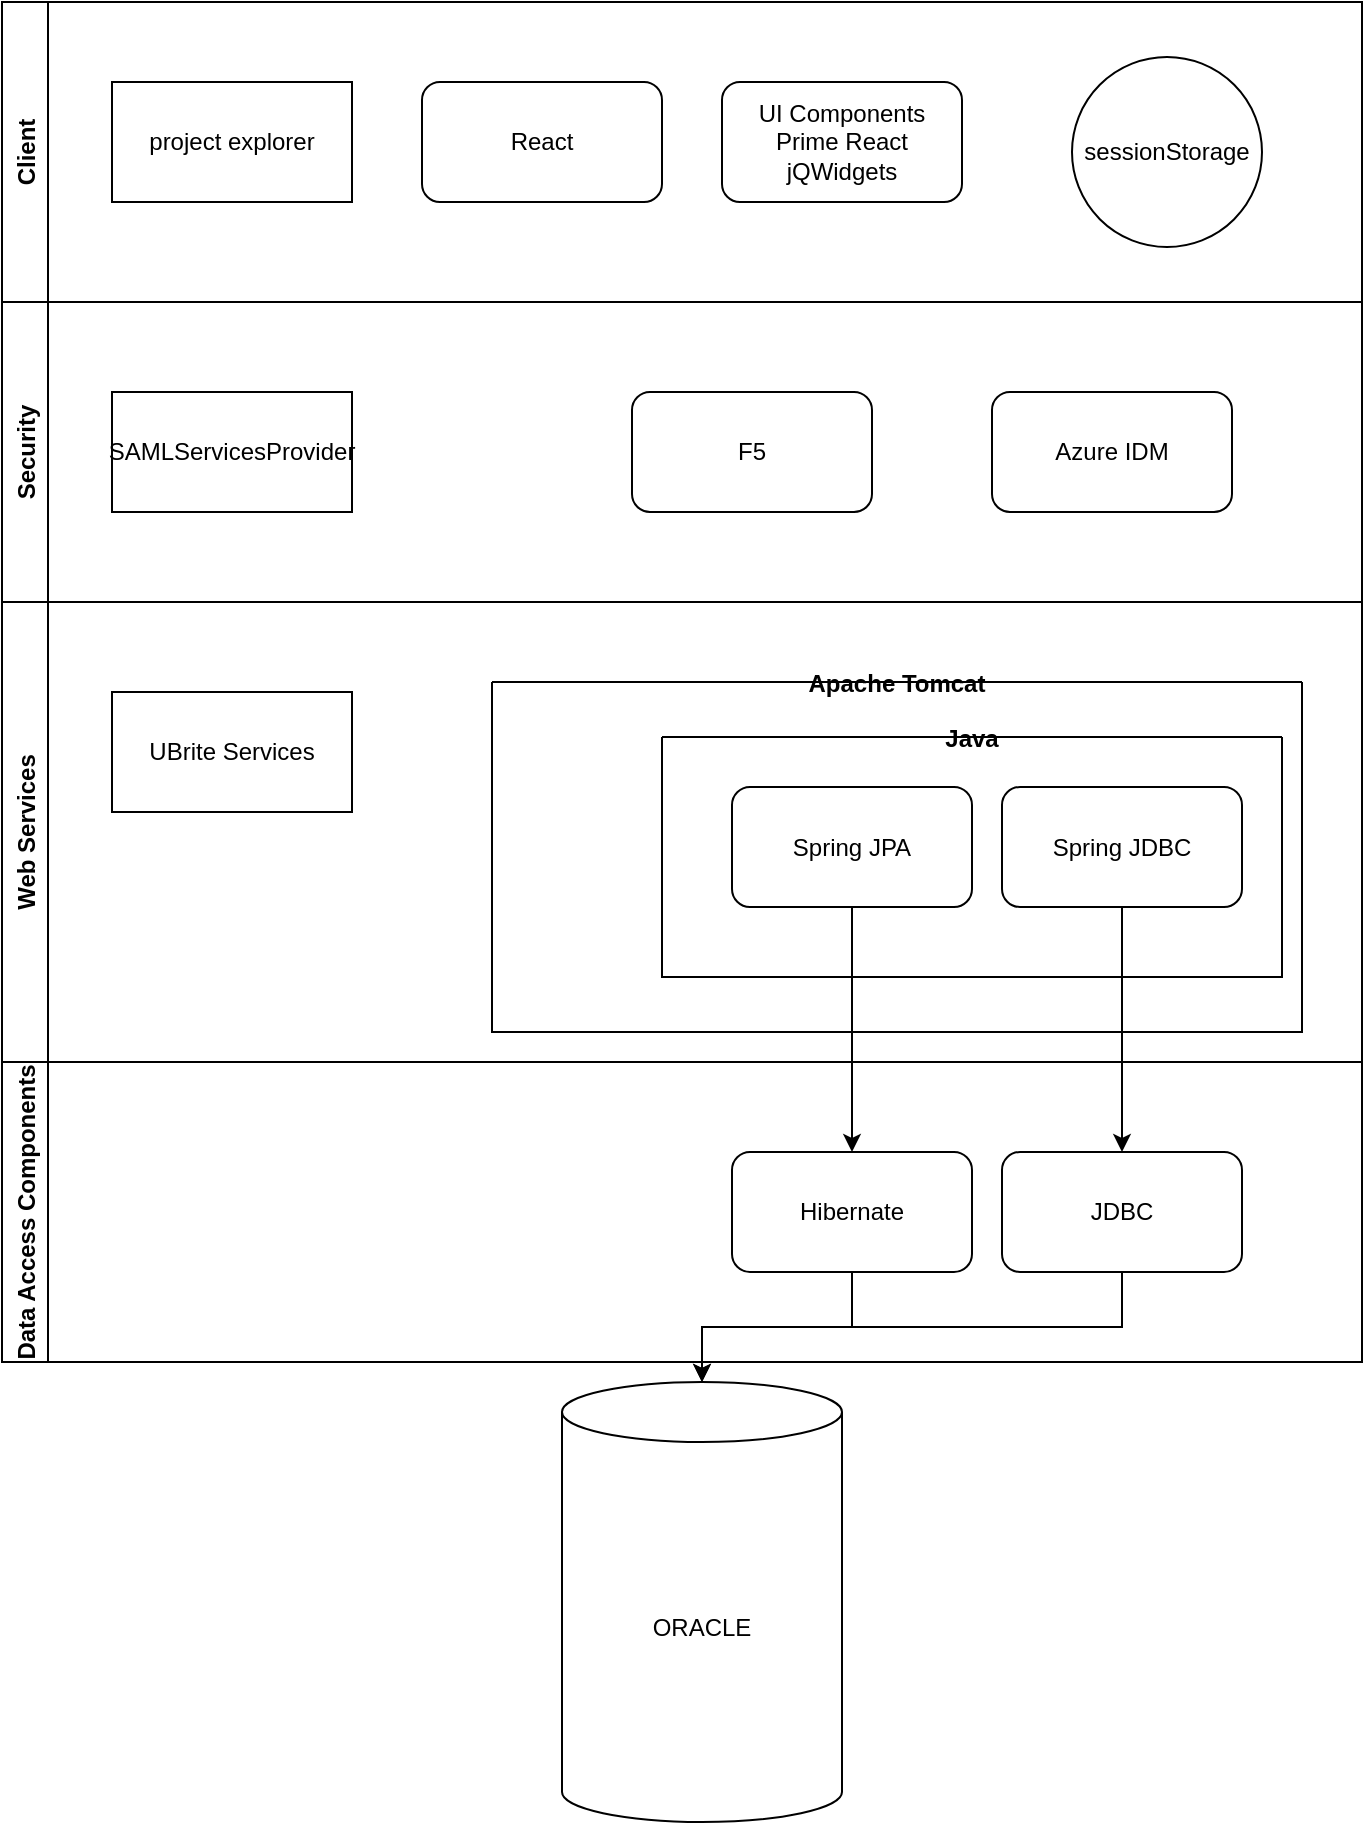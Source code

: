 <mxfile version="20.2.5" type="github" pages="4">
  <diagram name="Current" id="pdJNrXBMGkZWuMnVzqro">
    <mxGraphModel dx="1336" dy="1007" grid="1" gridSize="10" guides="1" tooltips="1" connect="1" arrows="1" fold="1" page="1" pageScale="1" pageWidth="850" pageHeight="1100" math="0" shadow="0">
      <root>
        <mxCell id="Iw7Uu_bKMG3ZlJvDXWLR-0" />
        <mxCell id="Iw7Uu_bKMG3ZlJvDXWLR-1" parent="Iw7Uu_bKMG3ZlJvDXWLR-0" />
        <mxCell id="Iw7Uu_bKMG3ZlJvDXWLR-2" value="ORACLE" style="shape=cylinder3;whiteSpace=wrap;html=1;boundedLbl=1;backgroundOutline=1;size=15;" parent="Iw7Uu_bKMG3ZlJvDXWLR-1" vertex="1">
          <mxGeometry x="365" y="830" width="140" height="220" as="geometry" />
        </mxCell>
        <mxCell id="Iw7Uu_bKMG3ZlJvDXWLR-3" value="Data Access Components" style="swimlane;horizontal=0;" parent="Iw7Uu_bKMG3ZlJvDXWLR-1" vertex="1">
          <mxGeometry x="85" y="670" width="680" height="150" as="geometry" />
        </mxCell>
        <mxCell id="Iw7Uu_bKMG3ZlJvDXWLR-4" value="Hibernate" style="rounded=1;whiteSpace=wrap;html=1;" parent="Iw7Uu_bKMG3ZlJvDXWLR-3" vertex="1">
          <mxGeometry x="365" y="45" width="120" height="60" as="geometry" />
        </mxCell>
        <mxCell id="Iw7Uu_bKMG3ZlJvDXWLR-5" value="JDBC" style="rounded=1;whiteSpace=wrap;html=1;" parent="Iw7Uu_bKMG3ZlJvDXWLR-3" vertex="1">
          <mxGeometry x="500" y="45" width="120" height="60" as="geometry" />
        </mxCell>
        <mxCell id="Iw7Uu_bKMG3ZlJvDXWLR-8" value="Client" style="swimlane;horizontal=0;startSize=23;" parent="Iw7Uu_bKMG3ZlJvDXWLR-1" vertex="1">
          <mxGeometry x="85" y="140" width="680" height="150" as="geometry" />
        </mxCell>
        <mxCell id="Iw7Uu_bKMG3ZlJvDXWLR-9" value="React" style="rounded=1;whiteSpace=wrap;html=1;" parent="Iw7Uu_bKMG3ZlJvDXWLR-8" vertex="1">
          <mxGeometry x="210" y="40" width="120" height="60" as="geometry" />
        </mxCell>
        <mxCell id="Iw7Uu_bKMG3ZlJvDXWLR-11" value="UI Components&lt;br&gt;Prime React&lt;br&gt;jQWidgets" style="rounded=1;whiteSpace=wrap;html=1;" parent="Iw7Uu_bKMG3ZlJvDXWLR-8" vertex="1">
          <mxGeometry x="360" y="40" width="120" height="60" as="geometry" />
        </mxCell>
        <mxCell id="Iw7Uu_bKMG3ZlJvDXWLR-12" value="project explorer" style="rounded=0;whiteSpace=wrap;html=1;" parent="Iw7Uu_bKMG3ZlJvDXWLR-8" vertex="1">
          <mxGeometry x="55" y="40" width="120" height="60" as="geometry" />
        </mxCell>
        <mxCell id="fM5S34qLzQ-w-Zg8PKZP-1" value="sessionStorage" style="ellipse;whiteSpace=wrap;html=1;aspect=fixed;" vertex="1" parent="Iw7Uu_bKMG3ZlJvDXWLR-8">
          <mxGeometry x="535" y="27.5" width="95" height="95" as="geometry" />
        </mxCell>
        <mxCell id="Iw7Uu_bKMG3ZlJvDXWLR-13" value="Security" style="swimlane;horizontal=0;" parent="Iw7Uu_bKMG3ZlJvDXWLR-1" vertex="1">
          <mxGeometry x="85" y="290" width="680" height="150" as="geometry" />
        </mxCell>
        <mxCell id="Iw7Uu_bKMG3ZlJvDXWLR-14" value="F5" style="rounded=1;whiteSpace=wrap;html=1;" parent="Iw7Uu_bKMG3ZlJvDXWLR-13" vertex="1">
          <mxGeometry x="315" y="45" width="120" height="60" as="geometry" />
        </mxCell>
        <mxCell id="Iw7Uu_bKMG3ZlJvDXWLR-15" value="SAMLServicesProvider" style="rounded=0;whiteSpace=wrap;html=1;" parent="Iw7Uu_bKMG3ZlJvDXWLR-13" vertex="1">
          <mxGeometry x="55" y="45" width="120" height="60" as="geometry" />
        </mxCell>
        <mxCell id="Zk-d0eURLhHRGtadA7Xh-0" value="Azure IDM" style="rounded=1;whiteSpace=wrap;html=1;" parent="Iw7Uu_bKMG3ZlJvDXWLR-13" vertex="1">
          <mxGeometry x="495" y="45" width="120" height="60" as="geometry" />
        </mxCell>
        <mxCell id="Iw7Uu_bKMG3ZlJvDXWLR-16" value="Web Services" style="swimlane;horizontal=0;" parent="Iw7Uu_bKMG3ZlJvDXWLR-1" vertex="1">
          <mxGeometry x="85" y="440" width="680" height="230" as="geometry" />
        </mxCell>
        <mxCell id="Iw7Uu_bKMG3ZlJvDXWLR-17" value="UBrite Services" style="rounded=0;whiteSpace=wrap;html=1;" parent="Iw7Uu_bKMG3ZlJvDXWLR-16" vertex="1">
          <mxGeometry x="55" y="45" width="120" height="60" as="geometry" />
        </mxCell>
        <mxCell id="Iw7Uu_bKMG3ZlJvDXWLR-18" value="Apache Tomcat" style="swimlane;startSize=0;" parent="Iw7Uu_bKMG3ZlJvDXWLR-16" vertex="1">
          <mxGeometry x="245" y="40" width="405" height="175" as="geometry" />
        </mxCell>
        <mxCell id="Iw7Uu_bKMG3ZlJvDXWLR-19" value="Java" style="swimlane;startSize=0;" parent="Iw7Uu_bKMG3ZlJvDXWLR-18" vertex="1">
          <mxGeometry x="85" y="27.5" width="310" height="120" as="geometry" />
        </mxCell>
        <mxCell id="Iw7Uu_bKMG3ZlJvDXWLR-20" value="Spring JPA" style="rounded=1;whiteSpace=wrap;html=1;" parent="Iw7Uu_bKMG3ZlJvDXWLR-19" vertex="1">
          <mxGeometry x="35" y="25" width="120" height="60" as="geometry" />
        </mxCell>
        <mxCell id="fM5S34qLzQ-w-Zg8PKZP-0" value="Spring JDBC" style="rounded=1;whiteSpace=wrap;html=1;" vertex="1" parent="Iw7Uu_bKMG3ZlJvDXWLR-19">
          <mxGeometry x="170" y="25" width="120" height="60" as="geometry" />
        </mxCell>
        <mxCell id="Iw7Uu_bKMG3ZlJvDXWLR-22" value="" style="edgeStyle=orthogonalEdgeStyle;rounded=0;orthogonalLoop=1;jettySize=auto;html=1;" parent="Iw7Uu_bKMG3ZlJvDXWLR-1" source="Iw7Uu_bKMG3ZlJvDXWLR-20" target="Iw7Uu_bKMG3ZlJvDXWLR-4" edge="1">
          <mxGeometry relative="1" as="geometry" />
        </mxCell>
        <mxCell id="Iw7Uu_bKMG3ZlJvDXWLR-23" value="" style="edgeStyle=orthogonalEdgeStyle;rounded=0;orthogonalLoop=1;jettySize=auto;html=1;exitX=0.5;exitY=1;exitDx=0;exitDy=0;" parent="Iw7Uu_bKMG3ZlJvDXWLR-1" source="fM5S34qLzQ-w-Zg8PKZP-0" target="Iw7Uu_bKMG3ZlJvDXWLR-5" edge="1">
          <mxGeometry relative="1" as="geometry">
            <mxPoint x="645" y="602.5" as="sourcePoint" />
          </mxGeometry>
        </mxCell>
        <mxCell id="Iw7Uu_bKMG3ZlJvDXWLR-24" value="" style="edgeStyle=orthogonalEdgeStyle;rounded=0;orthogonalLoop=1;jettySize=auto;html=1;" parent="Iw7Uu_bKMG3ZlJvDXWLR-1" source="Iw7Uu_bKMG3ZlJvDXWLR-4" target="Iw7Uu_bKMG3ZlJvDXWLR-2" edge="1">
          <mxGeometry relative="1" as="geometry" />
        </mxCell>
        <mxCell id="Iw7Uu_bKMG3ZlJvDXWLR-25" style="edgeStyle=orthogonalEdgeStyle;rounded=0;orthogonalLoop=1;jettySize=auto;html=1;exitX=0.5;exitY=1;exitDx=0;exitDy=0;entryX=0.5;entryY=0;entryDx=0;entryDy=0;entryPerimeter=0;" parent="Iw7Uu_bKMG3ZlJvDXWLR-1" source="Iw7Uu_bKMG3ZlJvDXWLR-5" target="Iw7Uu_bKMG3ZlJvDXWLR-2" edge="1">
          <mxGeometry relative="1" as="geometry" />
        </mxCell>
      </root>
    </mxGraphModel>
  </diagram>
  <diagram name="Options" id="3FGOXMlfZSnNxssVKY_8">
    <mxGraphModel dx="1336" dy="2107" grid="1" gridSize="10" guides="1" tooltips="1" connect="1" arrows="1" fold="1" page="1" pageScale="1" pageWidth="850" pageHeight="1100" math="0" shadow="0">
      <root>
        <mxCell id="NphpDY3BlggT3oKHyIvs-0" />
        <mxCell id="NphpDY3BlggT3oKHyIvs-1" parent="NphpDY3BlggT3oKHyIvs-0" />
        <mxCell id="NphpDY3BlggT3oKHyIvs-2" value="ORACLE" style="shape=cylinder3;whiteSpace=wrap;html=1;boundedLbl=1;backgroundOutline=1;size=15;" parent="NphpDY3BlggT3oKHyIvs-1" vertex="1">
          <mxGeometry x="360" y="680" width="140" height="220" as="geometry" />
        </mxCell>
        <mxCell id="NphpDY3BlggT3oKHyIvs-3" value="Data Access Components" style="swimlane;horizontal=0;" parent="NphpDY3BlggT3oKHyIvs-1" vertex="1">
          <mxGeometry x="80" y="520" width="680" height="150" as="geometry" />
        </mxCell>
        <mxCell id="9nLJBZ-JsYCgtjew4g83-0" value="Hibernate" style="rounded=1;whiteSpace=wrap;html=1;" parent="NphpDY3BlggT3oKHyIvs-3" vertex="1">
          <mxGeometry x="370" y="45" width="120" height="60" as="geometry" />
        </mxCell>
        <mxCell id="9nLJBZ-JsYCgtjew4g83-1" value="ORM" style="rounded=1;whiteSpace=wrap;html=1;" parent="NphpDY3BlggT3oKHyIvs-3" vertex="1">
          <mxGeometry x="220" y="45" width="120" height="60" as="geometry" />
        </mxCell>
        <mxCell id="9nLJBZ-JsYCgtjew4g83-2" value="DAO" style="rounded=1;whiteSpace=wrap;html=1;" parent="NphpDY3BlggT3oKHyIvs-3" vertex="1">
          <mxGeometry x="520" y="45" width="120" height="60" as="geometry" />
        </mxCell>
        <mxCell id="NphpDY3BlggT3oKHyIvs-5" value="Web Application" style="swimlane;horizontal=0;" parent="NphpDY3BlggT3oKHyIvs-1" vertex="1">
          <mxGeometry x="80" y="220" width="680" height="150" as="geometry" />
        </mxCell>
        <mxCell id="NphpDY3BlggT3oKHyIvs-6" value="Java" style="rounded=1;whiteSpace=wrap;html=1;" parent="NphpDY3BlggT3oKHyIvs-5" vertex="1">
          <mxGeometry x="380" y="45" width="120" height="60" as="geometry" />
        </mxCell>
        <mxCell id="kJiHEbfFUr-DDRCfM4Dw-2" value="Node.js" style="rounded=1;whiteSpace=wrap;html=1;" parent="NphpDY3BlggT3oKHyIvs-5" vertex="1">
          <mxGeometry x="60" y="45" width="120" height="60" as="geometry" />
        </mxCell>
        <mxCell id="h-s-AU68PEWCTkuk_iob-1" value="SailsJS" style="rounded=1;whiteSpace=wrap;html=1;" parent="NphpDY3BlggT3oKHyIvs-5" vertex="1">
          <mxGeometry x="225" y="45" width="120" height="60" as="geometry" />
        </mxCell>
        <mxCell id="NphpDY3BlggT3oKHyIvs-7" value="Client" style="swimlane;horizontal=0;startSize=23;" parent="NphpDY3BlggT3oKHyIvs-1" vertex="1">
          <mxGeometry x="80" y="-290" width="680" height="360" as="geometry" />
        </mxCell>
        <mxCell id="NphpDY3BlggT3oKHyIvs-8" value="React" style="rounded=1;whiteSpace=wrap;html=1;" parent="NphpDY3BlggT3oKHyIvs-7" vertex="1">
          <mxGeometry x="60" y="40" width="120" height="60" as="geometry" />
        </mxCell>
        <mxCell id="NphpDY3BlggT3oKHyIvs-9" value="Bootstrap" style="rounded=1;whiteSpace=wrap;html=1;" parent="NphpDY3BlggT3oKHyIvs-7" vertex="1">
          <mxGeometry x="480" y="40" width="120" height="60" as="geometry" />
        </mxCell>
        <mxCell id="NphpDY3BlggT3oKHyIvs-10" value="Prime React" style="rounded=1;whiteSpace=wrap;html=1;" parent="NphpDY3BlggT3oKHyIvs-7" vertex="1">
          <mxGeometry x="260" y="40" width="120" height="60" as="geometry" />
        </mxCell>
        <mxCell id="kJiHEbfFUr-DDRCfM4Dw-0" value="Angular" style="rounded=1;whiteSpace=wrap;html=1;" parent="NphpDY3BlggT3oKHyIvs-7" vertex="1">
          <mxGeometry x="60" y="120" width="120" height="60" as="geometry" />
        </mxCell>
        <mxCell id="kJiHEbfFUr-DDRCfM4Dw-1" value="Vue" style="rounded=1;whiteSpace=wrap;html=1;" parent="NphpDY3BlggT3oKHyIvs-7" vertex="1">
          <mxGeometry x="60" y="200" width="120" height="60" as="geometry" />
        </mxCell>
        <mxCell id="kJiHEbfFUr-DDRCfM4Dw-3" value="Semantic UI" style="rounded=1;whiteSpace=wrap;html=1;" parent="NphpDY3BlggT3oKHyIvs-7" vertex="1">
          <mxGeometry x="260" y="120" width="120" height="60" as="geometry" />
        </mxCell>
        <mxCell id="kJiHEbfFUr-DDRCfM4Dw-4" value="Foundation" style="rounded=1;whiteSpace=wrap;html=1;" parent="NphpDY3BlggT3oKHyIvs-7" vertex="1">
          <mxGeometry x="480" y="120" width="120" height="60" as="geometry" />
        </mxCell>
        <mxCell id="kJiHEbfFUr-DDRCfM4Dw-5" value="PureCSS" style="rounded=1;whiteSpace=wrap;html=1;" parent="NphpDY3BlggT3oKHyIvs-7" vertex="1">
          <mxGeometry x="480" y="200" width="120" height="60" as="geometry" />
        </mxCell>
        <mxCell id="kJiHEbfFUr-DDRCfM4Dw-6" value="Tailwind CSS" style="rounded=1;whiteSpace=wrap;html=1;" parent="NphpDY3BlggT3oKHyIvs-7" vertex="1">
          <mxGeometry x="480" y="280" width="120" height="60" as="geometry" />
        </mxCell>
        <mxCell id="NphpDY3BlggT3oKHyIvs-11" value="Security" style="swimlane;horizontal=0;" parent="NphpDY3BlggT3oKHyIvs-1" vertex="1">
          <mxGeometry x="80" y="70" width="680" height="150" as="geometry" />
        </mxCell>
        <mxCell id="NphpDY3BlggT3oKHyIvs-12" value="F5?" style="rounded=1;whiteSpace=wrap;html=1;" parent="NphpDY3BlggT3oKHyIvs-11" vertex="1">
          <mxGeometry x="145" y="45" width="120" height="60" as="geometry" />
        </mxCell>
        <mxCell id="NphpDY3BlggT3oKHyIvs-13" value="Session?" style="ellipse;whiteSpace=wrap;html=1;aspect=fixed;" parent="NphpDY3BlggT3oKHyIvs-11" vertex="1">
          <mxGeometry x="380" y="35" width="80" height="80" as="geometry" />
        </mxCell>
        <mxCell id="NphpDY3BlggT3oKHyIvs-14" value="Web Services" style="swimlane;horizontal=0;" parent="NphpDY3BlggT3oKHyIvs-1" vertex="1">
          <mxGeometry x="80" y="370" width="680" height="150" as="geometry" />
        </mxCell>
        <mxCell id="NphpDY3BlggT3oKHyIvs-15" value="Express" style="rounded=1;whiteSpace=wrap;html=1;" parent="NphpDY3BlggT3oKHyIvs-14" vertex="1">
          <mxGeometry x="220" y="45" width="120" height="60" as="geometry" />
        </mxCell>
        <mxCell id="NphpDY3BlggT3oKHyIvs-16" value="Spring JPA/JDBC" style="rounded=1;whiteSpace=wrap;html=1;" parent="NphpDY3BlggT3oKHyIvs-14" vertex="1">
          <mxGeometry x="370" y="45" width="120" height="60" as="geometry" />
        </mxCell>
        <mxCell id="h-s-AU68PEWCTkuk_iob-0" value="GraphQL" style="rounded=1;whiteSpace=wrap;html=1;" parent="NphpDY3BlggT3oKHyIvs-14" vertex="1">
          <mxGeometry x="520" y="45" width="120" height="60" as="geometry" />
        </mxCell>
        <mxCell id="h-s-AU68PEWCTkuk_iob-2" value="Loopback" style="rounded=1;whiteSpace=wrap;html=1;" parent="NphpDY3BlggT3oKHyIvs-14" vertex="1">
          <mxGeometry x="60" y="45" width="120" height="60" as="geometry" />
        </mxCell>
      </root>
    </mxGraphModel>
  </diagram>
  <diagram name="Proposed" id="KSsjYTbv50DEgnZIDuHq">
    <mxGraphModel dx="1336" dy="2107" grid="1" gridSize="10" guides="1" tooltips="1" connect="1" arrows="1" fold="1" page="1" pageScale="1" pageWidth="850" pageHeight="1100" math="0" shadow="0">
      <root>
        <mxCell id="T4Co_05UjGkt79If9eW6-0" />
        <mxCell id="T4Co_05UjGkt79If9eW6-1" parent="T4Co_05UjGkt79If9eW6-0" />
        <mxCell id="T4Co_05UjGkt79If9eW6-2" value="ORACLE" style="shape=cylinder3;whiteSpace=wrap;html=1;boundedLbl=1;backgroundOutline=1;size=15;" parent="T4Co_05UjGkt79If9eW6-1" vertex="1">
          <mxGeometry x="365" y="830" width="140" height="220" as="geometry" />
        </mxCell>
        <mxCell id="T4Co_05UjGkt79If9eW6-3" value="Data Access Components" style="swimlane;horizontal=0;" parent="T4Co_05UjGkt79If9eW6-1" vertex="1">
          <mxGeometry x="85" y="670" width="680" height="150" as="geometry" />
        </mxCell>
        <mxCell id="T4Co_05UjGkt79If9eW6-4" value="JDBC/DAO" style="rounded=1;whiteSpace=wrap;html=1;" parent="T4Co_05UjGkt79If9eW6-3" vertex="1">
          <mxGeometry x="365" y="45" width="120" height="60" as="geometry" />
        </mxCell>
        <mxCell id="T4Co_05UjGkt79If9eW6-6" value="Web Application" style="swimlane;horizontal=0;" parent="T4Co_05UjGkt79If9eW6-1" vertex="1">
          <mxGeometry x="85" y="290" width="680" height="150" as="geometry" />
        </mxCell>
        <mxCell id="T4Co_05UjGkt79If9eW6-15" value="Session&lt;br&gt;Manager" style="ellipse;whiteSpace=wrap;html=1;aspect=fixed;" parent="T4Co_05UjGkt79If9eW6-6" vertex="1">
          <mxGeometry x="230" y="30" width="80" height="80" as="geometry" />
        </mxCell>
        <mxCell id="T4Co_05UjGkt79If9eW6-8" value="Client" style="swimlane;horizontal=0;startSize=23;" parent="T4Co_05UjGkt79If9eW6-1" vertex="1">
          <mxGeometry x="85" y="-10" width="680" height="150" as="geometry" />
        </mxCell>
        <mxCell id="T4Co_05UjGkt79If9eW6-9" value="React" style="rounded=1;whiteSpace=wrap;html=1;" parent="T4Co_05UjGkt79If9eW6-8" vertex="1">
          <mxGeometry x="210" y="40" width="120" height="60" as="geometry" />
        </mxCell>
        <mxCell id="T4Co_05UjGkt79If9eW6-10" value="Bootstrap" style="rounded=1;whiteSpace=wrap;html=1;" parent="T4Co_05UjGkt79If9eW6-8" vertex="1">
          <mxGeometry x="520" y="40" width="120" height="60" as="geometry" />
        </mxCell>
        <mxCell id="T4Co_05UjGkt79If9eW6-11" value="UI Components&lt;br&gt;Prime React" style="rounded=1;whiteSpace=wrap;html=1;" parent="T4Co_05UjGkt79If9eW6-8" vertex="1">
          <mxGeometry x="360" y="40" width="120" height="60" as="geometry" />
        </mxCell>
        <mxCell id="T4Co_05UjGkt79If9eW6-12" value="project explorer" style="rounded=0;whiteSpace=wrap;html=1;" parent="T4Co_05UjGkt79If9eW6-8" vertex="1">
          <mxGeometry x="55" y="40" width="120" height="60" as="geometry" />
        </mxCell>
        <mxCell id="T4Co_05UjGkt79If9eW6-13" value="Security" style="swimlane;horizontal=0;" parent="T4Co_05UjGkt79If9eW6-1" vertex="1">
          <mxGeometry x="85" y="140" width="680" height="150" as="geometry" />
        </mxCell>
        <mxCell id="T4Co_05UjGkt79If9eW6-14" value="F5?" style="rounded=1;whiteSpace=wrap;html=1;" parent="T4Co_05UjGkt79If9eW6-13" vertex="1">
          <mxGeometry x="515" y="45" width="120" height="60" as="geometry" />
        </mxCell>
        <mxCell id="T4Co_05UjGkt79If9eW6-16" value="SAMLServicesProvider" style="rounded=0;whiteSpace=wrap;html=1;" parent="T4Co_05UjGkt79If9eW6-13" vertex="1">
          <mxGeometry x="55" y="45" width="120" height="60" as="geometry" />
        </mxCell>
        <mxCell id="T4Co_05UjGkt79If9eW6-17" value="Web Services" style="swimlane;horizontal=0;" parent="T4Co_05UjGkt79If9eW6-1" vertex="1">
          <mxGeometry x="85" y="440" width="680" height="230" as="geometry" />
        </mxCell>
        <mxCell id="T4Co_05UjGkt79If9eW6-20" value="UBrite Services" style="rounded=0;whiteSpace=wrap;html=1;" parent="T4Co_05UjGkt79If9eW6-17" vertex="1">
          <mxGeometry x="55" y="45" width="120" height="60" as="geometry" />
        </mxCell>
        <mxCell id="Xbk_8p7kKIpTdvhHBamV-1" value="Apache Tomcat" style="swimlane;startSize=0;" parent="T4Co_05UjGkt79If9eW6-17" vertex="1">
          <mxGeometry x="245" y="40" width="285" height="175" as="geometry">
            <mxRectangle x="245" y="40" width="130" height="30" as="alternateBounds" />
          </mxGeometry>
        </mxCell>
        <mxCell id="Lv7OXIibt23TnQT20HHq-0" value="Java" style="swimlane;startSize=0;" parent="Xbk_8p7kKIpTdvhHBamV-1" vertex="1">
          <mxGeometry x="85" y="27.5" width="175" height="120" as="geometry" />
        </mxCell>
        <mxCell id="T4Co_05UjGkt79If9eW6-19" value="Spring JDBC" style="rounded=1;whiteSpace=wrap;html=1;" parent="Lv7OXIibt23TnQT20HHq-0" vertex="1">
          <mxGeometry x="35" y="25" width="120" height="60" as="geometry" />
        </mxCell>
        <mxCell id="T4Co_05UjGkt79If9eW6-22" value="" style="edgeStyle=orthogonalEdgeStyle;rounded=0;orthogonalLoop=1;jettySize=auto;html=1;" parent="T4Co_05UjGkt79If9eW6-1" source="T4Co_05UjGkt79If9eW6-19" target="T4Co_05UjGkt79If9eW6-4" edge="1">
          <mxGeometry relative="1" as="geometry" />
        </mxCell>
        <mxCell id="T4Co_05UjGkt79If9eW6-24" value="" style="edgeStyle=orthogonalEdgeStyle;rounded=0;orthogonalLoop=1;jettySize=auto;html=1;" parent="T4Co_05UjGkt79If9eW6-1" source="T4Co_05UjGkt79If9eW6-4" target="T4Co_05UjGkt79If9eW6-2" edge="1">
          <mxGeometry relative="1" as="geometry" />
        </mxCell>
        <mxCell id="852uCBJAOcH_MulwojwJ-0" style="edgeStyle=orthogonalEdgeStyle;rounded=0;orthogonalLoop=1;jettySize=auto;html=1;exitX=0.5;exitY=1;exitDx=0;exitDy=0;entryX=0.5;entryY=0;entryDx=0;entryDy=0;startArrow=classic;startFill=1;" parent="T4Co_05UjGkt79If9eW6-1" source="T4Co_05UjGkt79If9eW6-9" target="T4Co_05UjGkt79If9eW6-15" edge="1">
          <mxGeometry relative="1" as="geometry" />
        </mxCell>
        <mxCell id="3OUO7SM7-Dvm_dm7sRB7-0" style="edgeStyle=orthogonalEdgeStyle;rounded=0;orthogonalLoop=1;jettySize=auto;html=1;exitX=0.75;exitY=1;exitDx=0;exitDy=0;entryX=0.5;entryY=0;entryDx=0;entryDy=0;startArrow=classic;startFill=1;" parent="T4Co_05UjGkt79If9eW6-1" source="T4Co_05UjGkt79If9eW6-9" target="T4Co_05UjGkt79If9eW6-19" edge="1">
          <mxGeometry relative="1" as="geometry" />
        </mxCell>
      </root>
    </mxGraphModel>
  </diagram>
  <diagram id="jfdiHvX0g28nQDg2KFg4" name="Industry Samples">
    <mxGraphModel dx="1244" dy="983" grid="1" gridSize="10" guides="1" tooltips="1" connect="1" arrows="1" fold="1" page="1" pageScale="1" pageWidth="850" pageHeight="1100" math="0" shadow="0">
      <root>
        <mxCell id="0" />
        <mxCell id="1" parent="0" />
        <mxCell id="uxQ34kbCT0QyTVE4A2ME-1" value="" style="shape=image;verticalLabelPosition=bottom;labelBackgroundColor=default;verticalAlign=top;aspect=fixed;imageAspect=0;image=https://s.yimg.com/ge/default/691231/Yahoo_Mail_Tech_Stack.png;" parent="1" vertex="1">
          <mxGeometry x="165" y="190" width="520" height="286" as="geometry" />
        </mxCell>
        <mxCell id="uxQ34kbCT0QyTVE4A2ME-2" value="" style="shape=image;verticalLabelPosition=bottom;labelBackgroundColor=default;verticalAlign=top;aspect=fixed;imageAspect=0;image=https://i.pinimg.com/originals/9d/ab/a3/9daba35979e22c26b5b40fb2e61b00cc.png;" parent="1" vertex="1">
          <mxGeometry x="160" y="520" width="520" height="352" as="geometry" />
        </mxCell>
        <mxCell id="uxQ34kbCT0QyTVE4A2ME-3" value="" style="shape=image;verticalLabelPosition=bottom;labelBackgroundColor=default;verticalAlign=top;aspect=fixed;imageAspect=0;image=https://www.researchgate.net/profile/Sherif-Abdelmohsen/publication/336641242/figure/fig1/AS:815536913002497@1571450560192/Technology-stack-diagram-of-the-proposed-S2S-school-management-system.png;" parent="1" vertex="1">
          <mxGeometry x="170" y="950" width="520" height="322" as="geometry" />
        </mxCell>
        <mxCell id="uxQ34kbCT0QyTVE4A2ME-4" value="" style="shape=image;verticalLabelPosition=bottom;labelBackgroundColor=default;verticalAlign=top;aspect=fixed;imageAspect=0;image=https://www.researchgate.net/profile/Molham-Aref/publication/262236548/figure/fig1/AS:296930971275270@1447805268714/Enterprise-software-components-and-technology-stack-example.png;" parent="1" vertex="1">
          <mxGeometry x="30" y="1410" width="272.84" height="190" as="geometry" />
        </mxCell>
        <mxCell id="uxQ34kbCT0QyTVE4A2ME-5" value="" style="shape=image;verticalLabelPosition=bottom;labelBackgroundColor=default;verticalAlign=top;aspect=fixed;imageAspect=0;image=https://images.clickittech.com/wp-content/uploads/2021/01/AWS-SAAS-Architecture-15-1024x984.jpg;" parent="1" vertex="1">
          <mxGeometry x="320" y="1360" width="520" height="500" as="geometry" />
        </mxCell>
        <mxCell id="uxQ34kbCT0QyTVE4A2ME-6" value="" style="shape=image;verticalLabelPosition=bottom;labelBackgroundColor=default;verticalAlign=top;aspect=fixed;imageAspect=0;image=http://admin.springsapps.com/uploads/da3f79af8edc429f98f9f072348b016d.png;" parent="1" vertex="1">
          <mxGeometry x="40" y="1860" width="520" height="226" as="geometry" />
        </mxCell>
        <mxCell id="uxQ34kbCT0QyTVE4A2ME-7" value="" style="shape=image;verticalLabelPosition=bottom;labelBackgroundColor=default;verticalAlign=top;aspect=fixed;imageAspect=0;image=https://images.clickittech.com/wp-content/uploads/2020/12/blog-imagenes-SaaS-12-1024x608.jpg;" parent="1" vertex="1">
          <mxGeometry x="320" y="2086" width="520" height="309" as="geometry" />
        </mxCell>
        <mxCell id="uxQ34kbCT0QyTVE4A2ME-8" value="" style="shape=image;verticalLabelPosition=bottom;labelBackgroundColor=default;verticalAlign=top;aspect=fixed;imageAspect=0;image=https://s3-us-west-2.amazonaws.com/myed-prod/books/1582/docbook/resources/images/DM%20technology%20stack.png;" parent="1" vertex="1">
          <mxGeometry x="165" y="2440" width="500" height="520" as="geometry" />
        </mxCell>
        <mxCell id="uxQ34kbCT0QyTVE4A2ME-9" value="" style="shape=image;verticalLabelPosition=bottom;labelBackgroundColor=default;verticalAlign=top;aspect=fixed;imageAspect=0;image=https://engineering.linkedin.com/content/dam/engineering/site-assets/images/blog/posts/2021/12/evolvingtechstack1.png;" parent="1" vertex="1">
          <mxGeometry x="155" y="3010" width="520" height="324" as="geometry" />
        </mxCell>
        <mxCell id="8r-DfPxuma1aYIlCWffL-1" value="" style="shape=image;verticalLabelPosition=bottom;labelBackgroundColor=default;verticalAlign=top;aspect=fixed;imageAspect=0;image=https://cdn-clekk.nitrocdn.com/tkvYXMZryjYrSVhxKeFTeXElceKUYHeV/assets/static/optimized/rev-5ea28ac/wp-content/uploads/2021/04/Web_Application_Architecture_Diagram__diagram_.png;" parent="1" vertex="1">
          <mxGeometry x="155" y="3370" width="520" height="289" as="geometry" />
        </mxCell>
      </root>
    </mxGraphModel>
  </diagram>
</mxfile>
